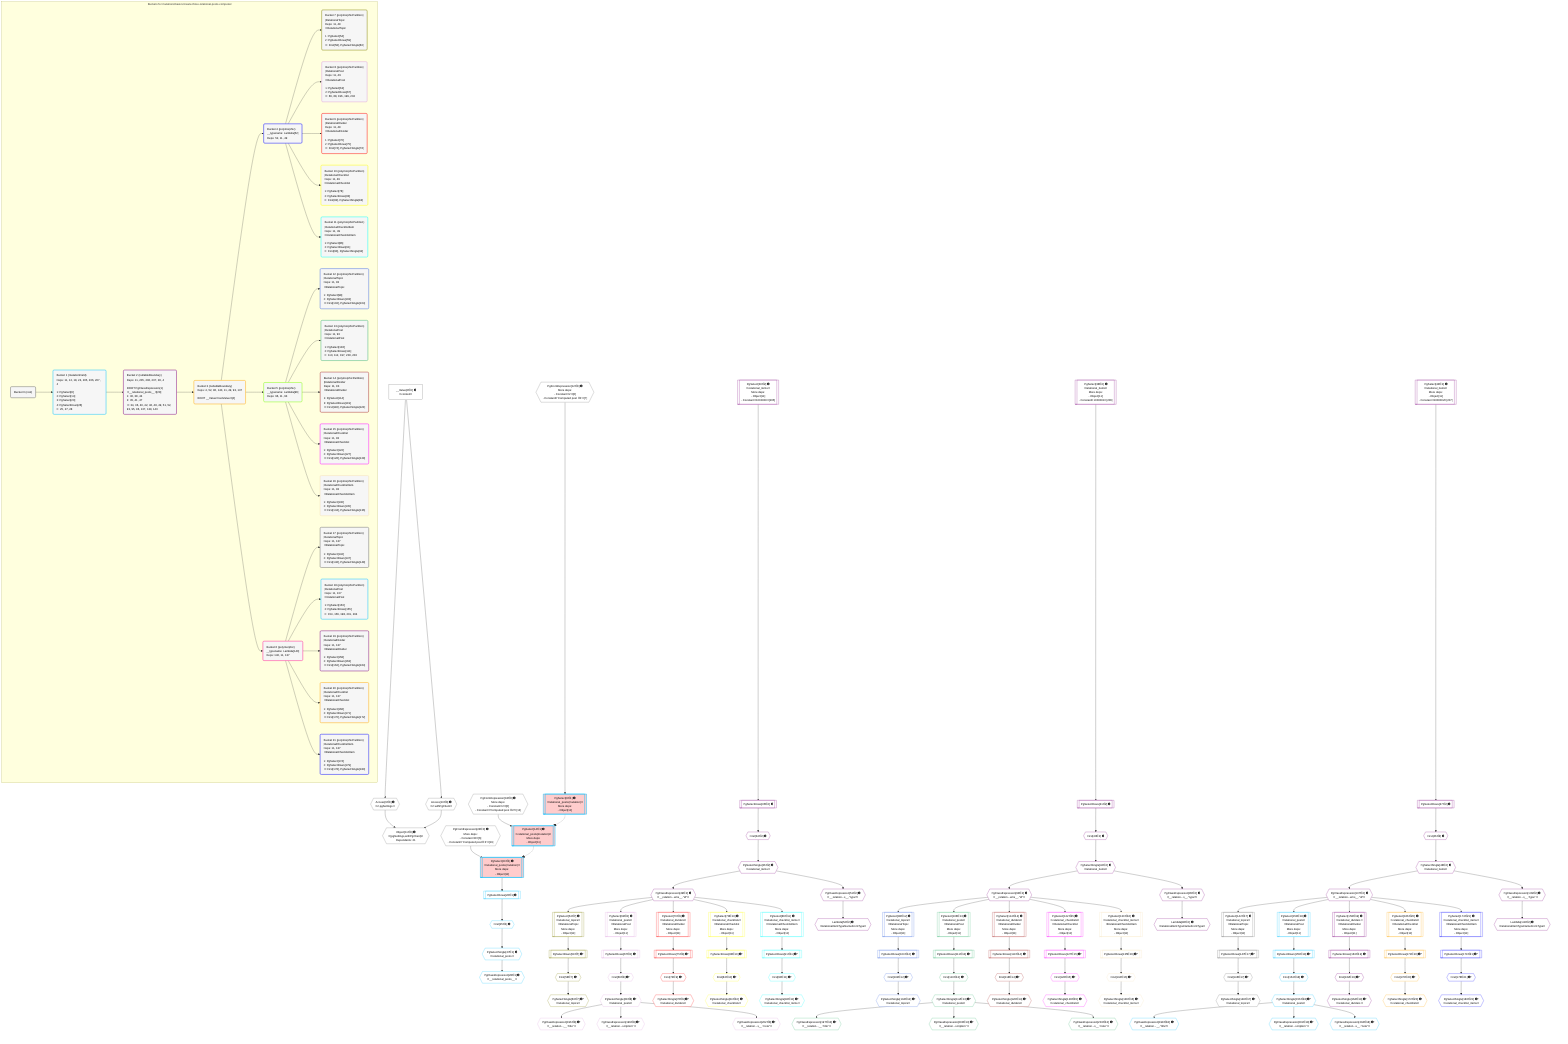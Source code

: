 %%{init: {'themeVariables': { 'fontSize': '12px'}}}%%
graph TD
    classDef path fill:#eee,stroke:#000,color:#000
    classDef plan fill:#fff,stroke-width:1px,color:#000
    classDef itemplan fill:#fff,stroke-width:2px,color:#000
    classDef unbatchedplan fill:#dff,stroke-width:1px,color:#000
    classDef sideeffectplan fill:#fcc,stroke-width:2px,color:#000
    classDef bucket fill:#f6f6f6,color:#000,stroke-width:2px,text-align:left

    subgraph "Buckets for mutations/basics/create-three-relational-posts-computed"
    Bucket0("Bucket 0 (root)"):::bucket
    Bucket1("Bucket 1 (mutationField)<br />Deps: 11, 12, 18, 24, 205, 206, 207, 4<br /><br />1: PgSelect[8]<br />2: PgSelect[14]<br />3: PgSelect[20]<br />4: PgSelectRows[26]<br />ᐳ: 25, 27, 28"):::bucket
    Bucket2("Bucket 2 (nullableBoundary)<br />Deps: 11, 205, 206, 207, 28, 4<br /><br />ROOT PgClassExpression{1}ᐸ__relational_posts__ᐳ[28]<br />1: 30, 38, 44<br />2: 35, 41, 47<br />ᐳ: 34, 36, 40, 42, 46, 48, 49, 51, 52, 93, 95, 96, 137, 139, 140"):::bucket
    Bucket3("Bucket 3 (nullableBoundary)<br />Deps: 4, 52, 96, 140, 11, 49, 93, 137<br /><br />ROOT __ValueᐸrootValueᐳ[4]"):::bucket
    Bucket4("Bucket 4 (polymorphic)<br />__typename: Lambda[52]<br />Deps: 52, 11, 49"):::bucket
    Bucket5("Bucket 5 (polymorphic)<br />__typename: Lambda[96]<br />Deps: 96, 11, 93"):::bucket
    Bucket6("Bucket 6 (polymorphic)<br />__typename: Lambda[140]<br />Deps: 140, 11, 137"):::bucket
    Bucket7("Bucket 7 (polymorphicPartition)<br />|RelationalTopic<br />Deps: 11, 49<br />ᐳRelationalTopic<br /><br />1: PgSelect[54]<br />2: PgSelectRows[59]<br />ᐳ: First[58], PgSelectSingle[60]"):::bucket
    Bucket8("Bucket 8 (polymorphicPartition)<br />|RelationalPost<br />Deps: 11, 49<br />ᐳRelationalPost<br /><br />1: PgSelect[62]<br />2: PgSelectRows[67]<br />ᐳ: 66, 68, 196, 199, 202"):::bucket
    Bucket9("Bucket 9 (polymorphicPartition)<br />|RelationalDivider<br />Deps: 11, 49<br />ᐳRelationalDivider<br /><br />1: PgSelect[70]<br />2: PgSelectRows[75]<br />ᐳ: First[74], PgSelectSingle[76]"):::bucket
    Bucket10("Bucket 10 (polymorphicPartition)<br />|RelationalChecklist<br />Deps: 11, 49<br />ᐳRelationalChecklist<br /><br />1: PgSelect[78]<br />2: PgSelectRows[83]<br />ᐳ: First[82], PgSelectSingle[84]"):::bucket
    Bucket11("Bucket 11 (polymorphicPartition)<br />|RelationalChecklistItem<br />Deps: 11, 49<br />ᐳRelationalChecklistItem<br /><br />1: PgSelect[86]<br />2: PgSelectRows[91]<br />ᐳ: First[90], PgSelectSingle[92]"):::bucket
    Bucket12("Bucket 12 (polymorphicPartition)<br />|RelationalTopic<br />Deps: 11, 93<br />ᐳRelationalTopic<br /><br />1: PgSelect[98]<br />2: PgSelectRows[103]<br />ᐳ: First[102], PgSelectSingle[104]"):::bucket
    Bucket13("Bucket 13 (polymorphicPartition)<br />|RelationalPost<br />Deps: 11, 93<br />ᐳRelationalPost<br /><br />1: PgSelect[106]<br />2: PgSelectRows[111]<br />ᐳ: 110, 112, 197, 200, 203"):::bucket
    Bucket14("Bucket 14 (polymorphicPartition)<br />|RelationalDivider<br />Deps: 11, 93<br />ᐳRelationalDivider<br /><br />1: PgSelect[114]<br />2: PgSelectRows[119]<br />ᐳ: First[118], PgSelectSingle[120]"):::bucket
    Bucket15("Bucket 15 (polymorphicPartition)<br />|RelationalChecklist<br />Deps: 11, 93<br />ᐳRelationalChecklist<br /><br />1: PgSelect[122]<br />2: PgSelectRows[127]<br />ᐳ: First[126], PgSelectSingle[128]"):::bucket
    Bucket16("Bucket 16 (polymorphicPartition)<br />|RelationalChecklistItem<br />Deps: 11, 93<br />ᐳRelationalChecklistItem<br /><br />1: PgSelect[130]<br />2: PgSelectRows[135]<br />ᐳ: First[134], PgSelectSingle[136]"):::bucket
    Bucket17("Bucket 17 (polymorphicPartition)<br />|RelationalTopic<br />Deps: 11, 137<br />ᐳRelationalTopic<br /><br />1: PgSelect[142]<br />2: PgSelectRows[147]<br />ᐳ: First[146], PgSelectSingle[148]"):::bucket
    Bucket18("Bucket 18 (polymorphicPartition)<br />|RelationalPost<br />Deps: 11, 137<br />ᐳRelationalPost<br /><br />1: PgSelect[150]<br />2: PgSelectRows[155]<br />ᐳ: 154, 156, 198, 201, 204"):::bucket
    Bucket19("Bucket 19 (polymorphicPartition)<br />|RelationalDivider<br />Deps: 11, 137<br />ᐳRelationalDivider<br /><br />1: PgSelect[158]<br />2: PgSelectRows[163]<br />ᐳ: First[162], PgSelectSingle[164]"):::bucket
    Bucket20("Bucket 20 (polymorphicPartition)<br />|RelationalChecklist<br />Deps: 11, 137<br />ᐳRelationalChecklist<br /><br />1: PgSelect[166]<br />2: PgSelectRows[171]<br />ᐳ: First[170], PgSelectSingle[172]"):::bucket
    Bucket21("Bucket 21 (polymorphicPartition)<br />|RelationalChecklistItem<br />Deps: 11, 137<br />ᐳRelationalChecklistItem<br /><br />1: PgSelect[174]<br />2: PgSelectRows[179]<br />ᐳ: First[178], PgSelectSingle[180]"):::bucket
    end
    Bucket0 --> Bucket1
    Bucket1 --> Bucket2
    Bucket2 --> Bucket3
    Bucket3 --> Bucket4 & Bucket5 & Bucket6
    Bucket4 --> Bucket7 & Bucket8 & Bucket9 & Bucket10 & Bucket11
    Bucket5 --> Bucket12 & Bucket13 & Bucket14 & Bucket15 & Bucket16
    Bucket6 --> Bucket17 & Bucket18 & Bucket19 & Bucket20 & Bucket21

    %% plan dependencies
    Object11{{"Object[11∈0] ➊<br />ᐸ{pgSettings,withPgClient}ᐳ<br />Dependents: 21"}}:::plan
    Access9{{"Access[9∈0] ➊<br />ᐸ2.pgSettingsᐳ"}}:::plan
    Access10{{"Access[10∈0] ➊<br />ᐸ2.withPgClientᐳ"}}:::plan
    Access9 & Access10 --> Object11
    PgFromExpression12{{"PgFromExpression[12∈0] ➊<br />More deps:<br />- Constantᐸ2ᐳ[6]<br />- Constantᐸ'Computed post ꖛ1'ᐳ[7]"}}:::plan
    PgFromExpression18{{"PgFromExpression[18∈0] ➊<br />More deps:<br />- Constantᐸ2ᐳ[6]<br />- Constantᐸ'Computed post ꖛ2'ᐳ[13]"}}:::plan
    PgFromExpression24{{"PgFromExpression[24∈0] ➊<br />More deps:<br />- Constantᐸ2ᐳ[6]<br />- Constantᐸ'Computed post ꖛ3'ᐳ[19]"}}:::plan
    __Value2["__Value[2∈0] ➊<br />ᐸcontextᐳ"]:::plan
    __Value2 --> Access9
    __Value2 --> Access10
    PgSelect8[["PgSelect[8∈1] ➊<br />ᐸrelational_posts(mutation)ᐳ<br />More deps:<br />- Object[11]"]]:::sideeffectplan
    PgFromExpression12 --> PgSelect8
    PgSelect14[["PgSelect[14∈1] ➊<br />ᐸrelational_posts(mutation)ᐳ<br />More deps:<br />- Object[11]"]]:::sideeffectplan
    PgFromExpression18 --> PgSelect14
    PgSelect20[["PgSelect[20∈1] ➊<br />ᐸrelational_posts(mutation)ᐳ<br />More deps:<br />- Object[11]"]]:::sideeffectplan
    PgFromExpression24 --> PgSelect20
    First25{{"First[25∈1] ➊"}}:::plan
    PgSelectRows26[["PgSelectRows[26∈1] ➊"]]:::plan
    PgSelectRows26 --> First25
    PgSelect20 --> PgSelectRows26
    PgSelectSingle27{{"PgSelectSingle[27∈1] ➊<br />ᐸrelational_postsᐳ"}}:::plan
    First25 --> PgSelectSingle27
    PgClassExpression28{{"PgClassExpression[28∈1] ➊<br />ᐸ__relational_posts__ᐳ"}}:::plan
    PgSelectSingle27 --> PgClassExpression28
    PgSelect30[["PgSelect[30∈2] ➊<br />ᐸrelational_itemsᐳ<br />More deps:<br />- Object[11]<br />- Constantᐸ1000000ᐳ[205]"]]:::plan
    PgSelect38[["PgSelect[38∈2] ➊<br />ᐸrelational_itemsᐳ<br />More deps:<br />- Object[11]<br />- Constantᐸ1000001ᐳ[206]"]]:::plan
    PgSelect44[["PgSelect[44∈2] ➊<br />ᐸrelational_itemsᐳ<br />More deps:<br />- Object[11]<br />- Constantᐸ1000002ᐳ[207]"]]:::plan
    First34{{"First[34∈2] ➊"}}:::plan
    PgSelectRows35[["PgSelectRows[35∈2] ➊"]]:::plan
    PgSelectRows35 --> First34
    PgSelect30 --> PgSelectRows35
    PgSelectSingle36{{"PgSelectSingle[36∈2] ➊<br />ᐸrelational_itemsᐳ"}}:::plan
    First34 --> PgSelectSingle36
    First40{{"First[40∈2] ➊"}}:::plan
    PgSelectRows41[["PgSelectRows[41∈2] ➊"]]:::plan
    PgSelectRows41 --> First40
    PgSelect38 --> PgSelectRows41
    PgSelectSingle42{{"PgSelectSingle[42∈2] ➊<br />ᐸrelational_itemsᐳ"}}:::plan
    First40 --> PgSelectSingle42
    First46{{"First[46∈2] ➊"}}:::plan
    PgSelectRows47[["PgSelectRows[47∈2] ➊"]]:::plan
    PgSelectRows47 --> First46
    PgSelect44 --> PgSelectRows47
    PgSelectSingle48{{"PgSelectSingle[48∈2] ➊<br />ᐸrelational_itemsᐳ"}}:::plan
    First46 --> PgSelectSingle48
    PgClassExpression49{{"PgClassExpression[49∈2] ➊<br />ᐸ__relation...ems__.”id”ᐳ"}}:::plan
    PgSelectSingle36 --> PgClassExpression49
    PgClassExpression51{{"PgClassExpression[51∈2] ➊<br />ᐸ__relation...s__.”type”ᐳ"}}:::plan
    PgSelectSingle36 --> PgClassExpression51
    Lambda52{{"Lambda[52∈2] ➊<br />ᐸrelationalItemTypeNameFromTypeᐳ"}}:::plan
    PgClassExpression51 --> Lambda52
    PgClassExpression93{{"PgClassExpression[93∈2] ➊<br />ᐸ__relation...ems__.”id”ᐳ"}}:::plan
    PgSelectSingle42 --> PgClassExpression93
    PgClassExpression95{{"PgClassExpression[95∈2] ➊<br />ᐸ__relation...s__.”type”ᐳ"}}:::plan
    PgSelectSingle42 --> PgClassExpression95
    Lambda96{{"Lambda[96∈2] ➊<br />ᐸrelationalItemTypeNameFromTypeᐳ"}}:::plan
    PgClassExpression95 --> Lambda96
    PgClassExpression137{{"PgClassExpression[137∈2] ➊<br />ᐸ__relation...ems__.”id”ᐳ"}}:::plan
    PgSelectSingle48 --> PgClassExpression137
    PgClassExpression139{{"PgClassExpression[139∈2] ➊<br />ᐸ__relation...s__.”type”ᐳ"}}:::plan
    PgSelectSingle48 --> PgClassExpression139
    Lambda140{{"Lambda[140∈2] ➊<br />ᐸrelationalItemTypeNameFromTypeᐳ"}}:::plan
    PgClassExpression139 --> Lambda140
    PgSelect54[["PgSelect[54∈7] ➊<br />ᐸrelational_topicsᐳ<br />ᐳRelationalTopic<br />More deps:<br />- Object[11]"]]:::plan
    PgClassExpression49 --> PgSelect54
    First58{{"First[58∈7] ➊^"}}:::plan
    PgSelectRows59[["PgSelectRows[59∈7] ➊^"]]:::plan
    PgSelectRows59 --> First58
    PgSelect54 --> PgSelectRows59
    PgSelectSingle60{{"PgSelectSingle[60∈7] ➊^<br />ᐸrelational_topicsᐳ"}}:::plan
    First58 --> PgSelectSingle60
    PgSelect62[["PgSelect[62∈8] ➊<br />ᐸrelational_postsᐳ<br />ᐳRelationalPost<br />More deps:<br />- Object[11]"]]:::plan
    PgClassExpression49 --> PgSelect62
    First66{{"First[66∈8] ➊^"}}:::plan
    PgSelectRows67[["PgSelectRows[67∈8] ➊^"]]:::plan
    PgSelectRows67 --> First66
    PgSelect62 --> PgSelectRows67
    PgSelectSingle68{{"PgSelectSingle[68∈8] ➊^<br />ᐸrelational_postsᐳ"}}:::plan
    First66 --> PgSelectSingle68
    PgClassExpression196{{"PgClassExpression[196∈8] ➊^<br />ᐸ__relation...__.”title”ᐳ"}}:::plan
    PgSelectSingle68 --> PgClassExpression196
    PgClassExpression199{{"PgClassExpression[199∈8] ➊^<br />ᐸ__relation...scription”ᐳ"}}:::plan
    PgSelectSingle68 --> PgClassExpression199
    PgClassExpression202{{"PgClassExpression[202∈8] ➊^<br />ᐸ__relation...s__.”note”ᐳ"}}:::plan
    PgSelectSingle68 --> PgClassExpression202
    PgSelect70[["PgSelect[70∈9] ➊<br />ᐸrelational_dividersᐳ<br />ᐳRelationalDivider<br />More deps:<br />- Object[11]"]]:::plan
    PgClassExpression49 --> PgSelect70
    First74{{"First[74∈9] ➊^"}}:::plan
    PgSelectRows75[["PgSelectRows[75∈9] ➊^"]]:::plan
    PgSelectRows75 --> First74
    PgSelect70 --> PgSelectRows75
    PgSelectSingle76{{"PgSelectSingle[76∈9] ➊^<br />ᐸrelational_dividersᐳ"}}:::plan
    First74 --> PgSelectSingle76
    PgSelect78[["PgSelect[78∈10] ➊<br />ᐸrelational_checklistsᐳ<br />ᐳRelationalChecklist<br />More deps:<br />- Object[11]"]]:::plan
    PgClassExpression49 --> PgSelect78
    First82{{"First[82∈10] ➊^"}}:::plan
    PgSelectRows83[["PgSelectRows[83∈10] ➊^"]]:::plan
    PgSelectRows83 --> First82
    PgSelect78 --> PgSelectRows83
    PgSelectSingle84{{"PgSelectSingle[84∈10] ➊^<br />ᐸrelational_checklistsᐳ"}}:::plan
    First82 --> PgSelectSingle84
    PgSelect86[["PgSelect[86∈11] ➊<br />ᐸrelational_checklist_itemsᐳ<br />ᐳRelationalChecklistItem<br />More deps:<br />- Object[11]"]]:::plan
    PgClassExpression49 --> PgSelect86
    First90{{"First[90∈11] ➊^"}}:::plan
    PgSelectRows91[["PgSelectRows[91∈11] ➊^"]]:::plan
    PgSelectRows91 --> First90
    PgSelect86 --> PgSelectRows91
    PgSelectSingle92{{"PgSelectSingle[92∈11] ➊^<br />ᐸrelational_checklist_itemsᐳ"}}:::plan
    First90 --> PgSelectSingle92
    PgSelect98[["PgSelect[98∈12] ➊<br />ᐸrelational_topicsᐳ<br />ᐳRelationalTopic<br />More deps:<br />- Object[11]"]]:::plan
    PgClassExpression93 --> PgSelect98
    First102{{"First[102∈12] ➊^"}}:::plan
    PgSelectRows103[["PgSelectRows[103∈12] ➊^"]]:::plan
    PgSelectRows103 --> First102
    PgSelect98 --> PgSelectRows103
    PgSelectSingle104{{"PgSelectSingle[104∈12] ➊^<br />ᐸrelational_topicsᐳ"}}:::plan
    First102 --> PgSelectSingle104
    PgSelect106[["PgSelect[106∈13] ➊<br />ᐸrelational_postsᐳ<br />ᐳRelationalPost<br />More deps:<br />- Object[11]"]]:::plan
    PgClassExpression93 --> PgSelect106
    First110{{"First[110∈13] ➊^"}}:::plan
    PgSelectRows111[["PgSelectRows[111∈13] ➊^"]]:::plan
    PgSelectRows111 --> First110
    PgSelect106 --> PgSelectRows111
    PgSelectSingle112{{"PgSelectSingle[112∈13] ➊^<br />ᐸrelational_postsᐳ"}}:::plan
    First110 --> PgSelectSingle112
    PgClassExpression197{{"PgClassExpression[197∈13] ➊^<br />ᐸ__relation...__.”title”ᐳ"}}:::plan
    PgSelectSingle112 --> PgClassExpression197
    PgClassExpression200{{"PgClassExpression[200∈13] ➊^<br />ᐸ__relation...scription”ᐳ"}}:::plan
    PgSelectSingle112 --> PgClassExpression200
    PgClassExpression203{{"PgClassExpression[203∈13] ➊^<br />ᐸ__relation...s__.”note”ᐳ"}}:::plan
    PgSelectSingle112 --> PgClassExpression203
    PgSelect114[["PgSelect[114∈14] ➊<br />ᐸrelational_dividersᐳ<br />ᐳRelationalDivider<br />More deps:<br />- Object[11]"]]:::plan
    PgClassExpression93 --> PgSelect114
    First118{{"First[118∈14] ➊^"}}:::plan
    PgSelectRows119[["PgSelectRows[119∈14] ➊^"]]:::plan
    PgSelectRows119 --> First118
    PgSelect114 --> PgSelectRows119
    PgSelectSingle120{{"PgSelectSingle[120∈14] ➊^<br />ᐸrelational_dividersᐳ"}}:::plan
    First118 --> PgSelectSingle120
    PgSelect122[["PgSelect[122∈15] ➊<br />ᐸrelational_checklistsᐳ<br />ᐳRelationalChecklist<br />More deps:<br />- Object[11]"]]:::plan
    PgClassExpression93 --> PgSelect122
    First126{{"First[126∈15] ➊^"}}:::plan
    PgSelectRows127[["PgSelectRows[127∈15] ➊^"]]:::plan
    PgSelectRows127 --> First126
    PgSelect122 --> PgSelectRows127
    PgSelectSingle128{{"PgSelectSingle[128∈15] ➊^<br />ᐸrelational_checklistsᐳ"}}:::plan
    First126 --> PgSelectSingle128
    PgSelect130[["PgSelect[130∈16] ➊<br />ᐸrelational_checklist_itemsᐳ<br />ᐳRelationalChecklistItem<br />More deps:<br />- Object[11]"]]:::plan
    PgClassExpression93 --> PgSelect130
    First134{{"First[134∈16] ➊^"}}:::plan
    PgSelectRows135[["PgSelectRows[135∈16] ➊^"]]:::plan
    PgSelectRows135 --> First134
    PgSelect130 --> PgSelectRows135
    PgSelectSingle136{{"PgSelectSingle[136∈16] ➊^<br />ᐸrelational_checklist_itemsᐳ"}}:::plan
    First134 --> PgSelectSingle136
    PgSelect142[["PgSelect[142∈17] ➊<br />ᐸrelational_topicsᐳ<br />ᐳRelationalTopic<br />More deps:<br />- Object[11]"]]:::plan
    PgClassExpression137 --> PgSelect142
    First146{{"First[146∈17] ➊^"}}:::plan
    PgSelectRows147[["PgSelectRows[147∈17] ➊^"]]:::plan
    PgSelectRows147 --> First146
    PgSelect142 --> PgSelectRows147
    PgSelectSingle148{{"PgSelectSingle[148∈17] ➊^<br />ᐸrelational_topicsᐳ"}}:::plan
    First146 --> PgSelectSingle148
    PgSelect150[["PgSelect[150∈18] ➊<br />ᐸrelational_postsᐳ<br />ᐳRelationalPost<br />More deps:<br />- Object[11]"]]:::plan
    PgClassExpression137 --> PgSelect150
    First154{{"First[154∈18] ➊^"}}:::plan
    PgSelectRows155[["PgSelectRows[155∈18] ➊^"]]:::plan
    PgSelectRows155 --> First154
    PgSelect150 --> PgSelectRows155
    PgSelectSingle156{{"PgSelectSingle[156∈18] ➊^<br />ᐸrelational_postsᐳ"}}:::plan
    First154 --> PgSelectSingle156
    PgClassExpression198{{"PgClassExpression[198∈18] ➊^<br />ᐸ__relation...__.”title”ᐳ"}}:::plan
    PgSelectSingle156 --> PgClassExpression198
    PgClassExpression201{{"PgClassExpression[201∈18] ➊^<br />ᐸ__relation...scription”ᐳ"}}:::plan
    PgSelectSingle156 --> PgClassExpression201
    PgClassExpression204{{"PgClassExpression[204∈18] ➊^<br />ᐸ__relation...s__.”note”ᐳ"}}:::plan
    PgSelectSingle156 --> PgClassExpression204
    PgSelect158[["PgSelect[158∈19] ➊<br />ᐸrelational_dividersᐳ<br />ᐳRelationalDivider<br />More deps:<br />- Object[11]"]]:::plan
    PgClassExpression137 --> PgSelect158
    First162{{"First[162∈19] ➊^"}}:::plan
    PgSelectRows163[["PgSelectRows[163∈19] ➊^"]]:::plan
    PgSelectRows163 --> First162
    PgSelect158 --> PgSelectRows163
    PgSelectSingle164{{"PgSelectSingle[164∈19] ➊^<br />ᐸrelational_dividersᐳ"}}:::plan
    First162 --> PgSelectSingle164
    PgSelect166[["PgSelect[166∈20] ➊<br />ᐸrelational_checklistsᐳ<br />ᐳRelationalChecklist<br />More deps:<br />- Object[11]"]]:::plan
    PgClassExpression137 --> PgSelect166
    First170{{"First[170∈20] ➊^"}}:::plan
    PgSelectRows171[["PgSelectRows[171∈20] ➊^"]]:::plan
    PgSelectRows171 --> First170
    PgSelect166 --> PgSelectRows171
    PgSelectSingle172{{"PgSelectSingle[172∈20] ➊^<br />ᐸrelational_checklistsᐳ"}}:::plan
    First170 --> PgSelectSingle172
    PgSelect174[["PgSelect[174∈21] ➊<br />ᐸrelational_checklist_itemsᐳ<br />ᐳRelationalChecklistItem<br />More deps:<br />- Object[11]"]]:::plan
    PgClassExpression137 --> PgSelect174
    First178{{"First[178∈21] ➊^"}}:::plan
    PgSelectRows179[["PgSelectRows[179∈21] ➊^"]]:::plan
    PgSelectRows179 --> First178
    PgSelect174 --> PgSelectRows179
    PgSelectSingle180{{"PgSelectSingle[180∈21] ➊^<br />ᐸrelational_checklist_itemsᐳ"}}:::plan
    First178 --> PgSelectSingle180

    %% define steps
    classDef bucket0 stroke:#696969
    class Bucket0,__Value2,Access9,Access10,Object11,PgFromExpression12,PgFromExpression18,PgFromExpression24 bucket0
    classDef bucket1 stroke:#00bfff
    class Bucket1,PgSelect8,PgSelect14,PgSelect20,First25,PgSelectRows26,PgSelectSingle27,PgClassExpression28 bucket1
    classDef bucket2 stroke:#7f007f
    class Bucket2,PgSelect30,First34,PgSelectRows35,PgSelectSingle36,PgSelect38,First40,PgSelectRows41,PgSelectSingle42,PgSelect44,First46,PgSelectRows47,PgSelectSingle48,PgClassExpression49,PgClassExpression51,Lambda52,PgClassExpression93,PgClassExpression95,Lambda96,PgClassExpression137,PgClassExpression139,Lambda140 bucket2
    classDef bucket3 stroke:#ffa500
    class Bucket3 bucket3
    classDef bucket4 stroke:#0000ff
    class Bucket4 bucket4
    classDef bucket5 stroke:#7fff00
    class Bucket5 bucket5
    classDef bucket6 stroke:#ff1493
    class Bucket6 bucket6
    classDef bucket7 stroke:#808000
    class Bucket7,PgSelect54,First58,PgSelectRows59,PgSelectSingle60 bucket7
    classDef bucket8 stroke:#dda0dd
    class Bucket8,PgSelect62,First66,PgSelectRows67,PgSelectSingle68,PgClassExpression196,PgClassExpression199,PgClassExpression202 bucket8
    classDef bucket9 stroke:#ff0000
    class Bucket9,PgSelect70,First74,PgSelectRows75,PgSelectSingle76 bucket9
    classDef bucket10 stroke:#ffff00
    class Bucket10,PgSelect78,First82,PgSelectRows83,PgSelectSingle84 bucket10
    classDef bucket11 stroke:#00ffff
    class Bucket11,PgSelect86,First90,PgSelectRows91,PgSelectSingle92 bucket11
    classDef bucket12 stroke:#4169e1
    class Bucket12,PgSelect98,First102,PgSelectRows103,PgSelectSingle104 bucket12
    classDef bucket13 stroke:#3cb371
    class Bucket13,PgSelect106,First110,PgSelectRows111,PgSelectSingle112,PgClassExpression197,PgClassExpression200,PgClassExpression203 bucket13
    classDef bucket14 stroke:#a52a2a
    class Bucket14,PgSelect114,First118,PgSelectRows119,PgSelectSingle120 bucket14
    classDef bucket15 stroke:#ff00ff
    class Bucket15,PgSelect122,First126,PgSelectRows127,PgSelectSingle128 bucket15
    classDef bucket16 stroke:#f5deb3
    class Bucket16,PgSelect130,First134,PgSelectRows135,PgSelectSingle136 bucket16
    classDef bucket17 stroke:#696969
    class Bucket17,PgSelect142,First146,PgSelectRows147,PgSelectSingle148 bucket17
    classDef bucket18 stroke:#00bfff
    class Bucket18,PgSelect150,First154,PgSelectRows155,PgSelectSingle156,PgClassExpression198,PgClassExpression201,PgClassExpression204 bucket18
    classDef bucket19 stroke:#7f007f
    class Bucket19,PgSelect158,First162,PgSelectRows163,PgSelectSingle164 bucket19
    classDef bucket20 stroke:#ffa500
    class Bucket20,PgSelect166,First170,PgSelectRows171,PgSelectSingle172 bucket20
    classDef bucket21 stroke:#0000ff
    class Bucket21,PgSelect174,First178,PgSelectRows179,PgSelectSingle180 bucket21

    %% implicit side effects
    PgSelect8 -.-o PgSelect14
    PgSelect14 -.-o PgSelect20